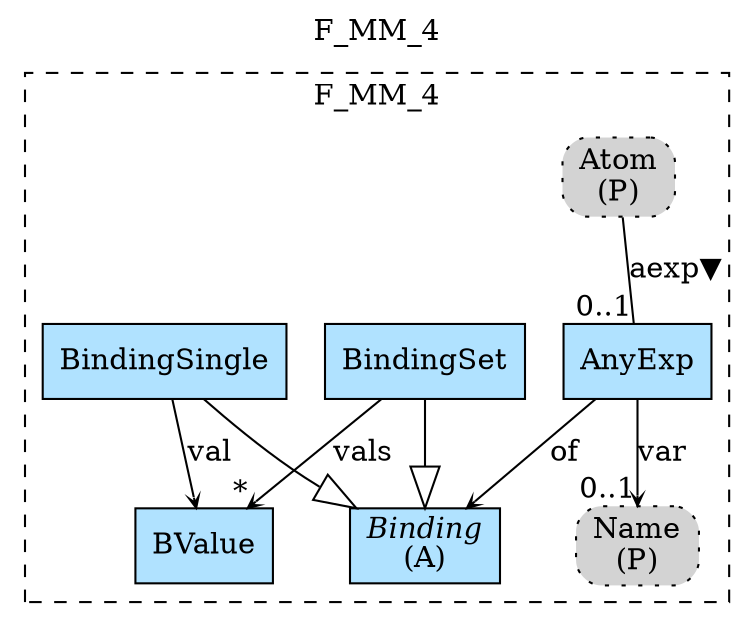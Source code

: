 digraph {graph[label=F_MM_4,labelloc=tl,labelfontsize=12];
subgraph cluster_F_MM_4{style=dashed;label=F_MM_4;
"PAtom"[shape=box,fillcolor=lightgray,style ="rounded,filled,dotted",label=<Atom<br/>(P)>];
"PName"[shape=box,fillcolor=lightgray,style ="rounded,filled,dotted",label=<Name<br/>(P)>];
"AnyExp"[shape=record,fillcolor=lightskyblue1,style = filled,label="AnyExp"];
"Binding"[shape=record,fillcolor=lightskyblue1,style = filled,label=<{<I>Binding</I><br/>(A)}>];
"BindingSet"[shape=record,fillcolor=lightskyblue1,style = filled,label="BindingSet"];
"BindingSingle"[shape=record,fillcolor=lightskyblue1,style = filled,label="BindingSingle"];
"BValue"[shape=record,fillcolor=lightskyblue1,style = filled,label="BValue"];

"BindingSet"->"Binding"[arrowhead=onormal,arrowsize=2.0];
"BindingSingle"->"Binding"[arrowhead=onormal,arrowsize=2.0];
"PAtom"->"AnyExp"[label="aexp▼",dir=none,taillabel="",headlabel="0..1"];
"AnyExp"->"PName"[label="var",arrowhead=vee,headlabel="0..1",arrowsize=.5];
"AnyExp"->"Binding"[label="of",arrowhead=vee,headlabel="",arrowsize=.5];
"BindingSet"->"BValue"[label="vals",arrowhead=vee,headlabel="*",arrowsize=.5];
"BindingSingle"->"BValue"[label="val",arrowhead=vee,headlabel="",arrowsize=.5];

}


}